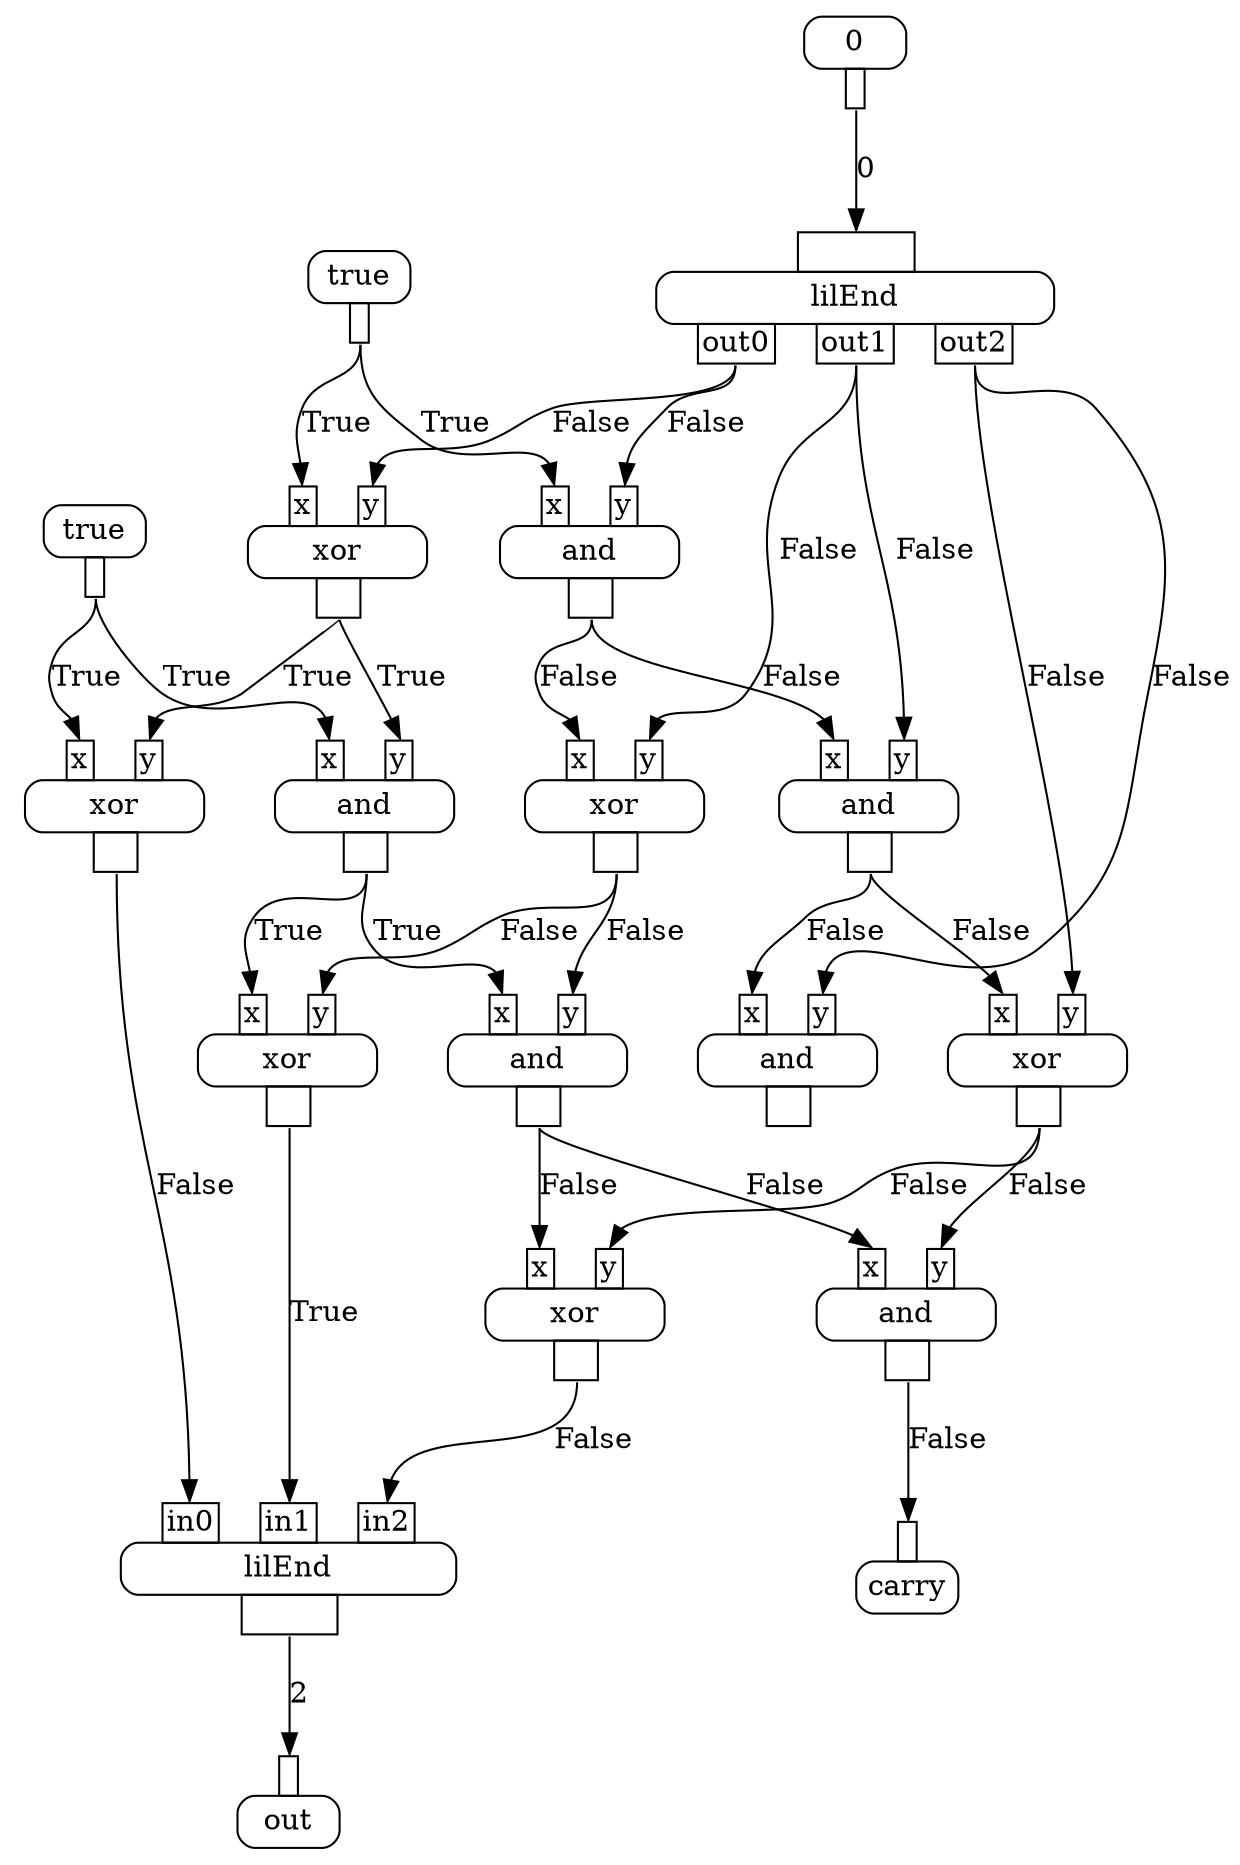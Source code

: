 digraph {
    n0 [shape=plaintext
       ,label=<<TABLE BORDER="0" CELLBORDER="0" CELLSPACING="0" CELLPADDING="0"><TR><TD><TABLE BORDER="0" CELLBORDER="0" CELLSPACING="0" CELLPADDING="0"><TR><TD WIDTH="20"></TD> <TD PORT="in0" BORDER="1" CELLPADDING="1"> </TD> <TD WIDTH="20"></TD></TR></TABLE></TD></TR>
                                                                                <TR><TD BORDER="1" CELLPADDING="4" STYLE="ROUNDED">carry</TD></TR>
                                                                                <TR><TD><TABLE BORDER="0" CELLBORDER="0" CELLSPACING="0" CELLPADDING="0"><TR><TD WIDTH="20"></TD> <TD WIDTH="20"></TD></TR></TABLE></TD></TR></TABLE>>];
    n1 [shape=plaintext
       ,label=<<TABLE BORDER="0" CELLBORDER="0" CELLSPACING="0" CELLPADDING="0"><TR><TD><TABLE BORDER="0" CELLBORDER="0" CELLSPACING="0" CELLPADDING="0"><TR><TD WIDTH="20"></TD> <TD PORT="in0" BORDER="1" CELLPADDING="1"> </TD> <TD WIDTH="20"></TD></TR></TABLE></TD></TR>
                                                                                <TR><TD BORDER="1" CELLPADDING="4" STYLE="ROUNDED">out</TD></TR>
                                                                                <TR><TD><TABLE BORDER="0" CELLBORDER="0" CELLSPACING="0" CELLPADDING="0"><TR><TD WIDTH="20"></TD> <TD WIDTH="20"></TD></TR></TABLE></TD></TR></TABLE>>];
    n2 [shape=plaintext
       ,label=<<TABLE BORDER="0" CELLBORDER="0" CELLSPACING="0" CELLPADDING="0"><TR><TD><TABLE BORDER="0" CELLBORDER="0" CELLSPACING="0" CELLPADDING="0"><TR><TD WIDTH="20"></TD> <TD PORT="in0" BORDER="1" CELLPADDING="1">in0</TD> <TD WIDTH="20"></TD> <TD PORT="in1" BORDER="1" CELLPADDING="1">in1</TD> <TD WIDTH="20"></TD> <TD PORT="in2" BORDER="1" CELLPADDING="1">in2</TD> <TD WIDTH="20"></TD></TR></TABLE></TD></TR>
                                                                                <TR><TD BORDER="1" CELLPADDING="4" STYLE="ROUNDED">lilEnd</TD></TR>
                                                                                <TR><TD><TABLE BORDER="0" CELLBORDER="0" CELLSPACING="0" CELLPADDING="0"><TR><TD WIDTH="20"></TD> <TD PORT="out0" BORDER="1" CELLPADDING="1"> </TD> <TD WIDTH="20"></TD></TR></TABLE></TD></TR></TABLE>>];
    n3 [shape=plaintext
       ,label=<<TABLE BORDER="0" CELLBORDER="0" CELLSPACING="0" CELLPADDING="0"><TR><TD><TABLE BORDER="0" CELLBORDER="0" CELLSPACING="0" CELLPADDING="0"><TR><TD WIDTH="20"></TD> <TD PORT="in0" BORDER="1" CELLPADDING="1">x</TD> <TD WIDTH="20"></TD> <TD PORT="in1" BORDER="1" CELLPADDING="1">y</TD> <TD WIDTH="20"></TD></TR></TABLE></TD></TR>
                                                                                <TR><TD BORDER="1" CELLPADDING="4" STYLE="ROUNDED">and</TD></TR>
                                                                                <TR><TD><TABLE BORDER="0" CELLBORDER="0" CELLSPACING="0" CELLPADDING="0"><TR><TD WIDTH="20"></TD> <TD PORT="out0" BORDER="1" CELLPADDING="1"> </TD> <TD WIDTH="20"></TD></TR></TABLE></TD></TR></TABLE>>];
    n4 [shape=plaintext
       ,label=<<TABLE BORDER="0" CELLBORDER="0" CELLSPACING="0" CELLPADDING="0"><TR><TD><TABLE BORDER="0" CELLBORDER="0" CELLSPACING="0" CELLPADDING="0"><TR><TD WIDTH="20"></TD> <TD PORT="in0" BORDER="1" CELLPADDING="1">x</TD> <TD WIDTH="20"></TD> <TD PORT="in1" BORDER="1" CELLPADDING="1">y</TD> <TD WIDTH="20"></TD></TR></TABLE></TD></TR>
                                                                                <TR><TD BORDER="1" CELLPADDING="4" STYLE="ROUNDED">xor</TD></TR>
                                                                                <TR><TD><TABLE BORDER="0" CELLBORDER="0" CELLSPACING="0" CELLPADDING="0"><TR><TD WIDTH="20"></TD> <TD PORT="out0" BORDER="1" CELLPADDING="1"> </TD> <TD WIDTH="20"></TD></TR></TABLE></TD></TR></TABLE>>];
    n5 [shape=plaintext
       ,label=<<TABLE BORDER="0" CELLBORDER="0" CELLSPACING="0" CELLPADDING="0"><TR><TD><TABLE BORDER="0" CELLBORDER="0" CELLSPACING="0" CELLPADDING="0"><TR><TD WIDTH="20"></TD> <TD PORT="in0" BORDER="1" CELLPADDING="1">x</TD> <TD WIDTH="20"></TD> <TD PORT="in1" BORDER="1" CELLPADDING="1">y</TD> <TD WIDTH="20"></TD></TR></TABLE></TD></TR>
                                                                                <TR><TD BORDER="1" CELLPADDING="4" STYLE="ROUNDED">and</TD></TR>
                                                                                <TR><TD><TABLE BORDER="0" CELLBORDER="0" CELLSPACING="0" CELLPADDING="0"><TR><TD WIDTH="20"></TD> <TD PORT="out0" BORDER="1" CELLPADDING="1"> </TD> <TD WIDTH="20"></TD></TR></TABLE></TD></TR></TABLE>>];
    n6 [shape=plaintext
       ,label=<<TABLE BORDER="0" CELLBORDER="0" CELLSPACING="0" CELLPADDING="0"><TR><TD><TABLE BORDER="0" CELLBORDER="0" CELLSPACING="0" CELLPADDING="0"><TR><TD WIDTH="20"></TD> <TD PORT="in0" BORDER="1" CELLPADDING="1">x</TD> <TD WIDTH="20"></TD> <TD PORT="in1" BORDER="1" CELLPADDING="1">y</TD> <TD WIDTH="20"></TD></TR></TABLE></TD></TR>
                                                                                <TR><TD BORDER="1" CELLPADDING="4" STYLE="ROUNDED">xor</TD></TR>
                                                                                <TR><TD><TABLE BORDER="0" CELLBORDER="0" CELLSPACING="0" CELLPADDING="0"><TR><TD WIDTH="20"></TD> <TD PORT="out0" BORDER="1" CELLPADDING="1"> </TD> <TD WIDTH="20"></TD></TR></TABLE></TD></TR></TABLE>>];
    n7 [shape=plaintext
       ,label=<<TABLE BORDER="0" CELLBORDER="0" CELLSPACING="0" CELLPADDING="0"><TR><TD><TABLE BORDER="0" CELLBORDER="0" CELLSPACING="0" CELLPADDING="0"><TR><TD WIDTH="20"></TD> <TD PORT="in0" BORDER="1" CELLPADDING="1">x</TD> <TD WIDTH="20"></TD> <TD PORT="in1" BORDER="1" CELLPADDING="1">y</TD> <TD WIDTH="20"></TD></TR></TABLE></TD></TR>
                                                                                <TR><TD BORDER="1" CELLPADDING="4" STYLE="ROUNDED">and</TD></TR>
                                                                                <TR><TD><TABLE BORDER="0" CELLBORDER="0" CELLSPACING="0" CELLPADDING="0"><TR><TD WIDTH="20"></TD> <TD PORT="out0" BORDER="1" CELLPADDING="1"> </TD> <TD WIDTH="20"></TD></TR></TABLE></TD></TR></TABLE>>];
    n8 [shape=plaintext
       ,label=<<TABLE BORDER="0" CELLBORDER="0" CELLSPACING="0" CELLPADDING="0"><TR><TD><TABLE BORDER="0" CELLBORDER="0" CELLSPACING="0" CELLPADDING="0"><TR><TD WIDTH="20"></TD> <TD PORT="in0" BORDER="1" CELLPADDING="1">x</TD> <TD WIDTH="20"></TD> <TD PORT="in1" BORDER="1" CELLPADDING="1">y</TD> <TD WIDTH="20"></TD></TR></TABLE></TD></TR>
                                                                                <TR><TD BORDER="1" CELLPADDING="4" STYLE="ROUNDED">xor</TD></TR>
                                                                                <TR><TD><TABLE BORDER="0" CELLBORDER="0" CELLSPACING="0" CELLPADDING="0"><TR><TD WIDTH="20"></TD> <TD PORT="out0" BORDER="1" CELLPADDING="1"> </TD> <TD WIDTH="20"></TD></TR></TABLE></TD></TR></TABLE>>];
    n9 [shape=plaintext
       ,label=<<TABLE BORDER="0" CELLBORDER="0" CELLSPACING="0" CELLPADDING="0"><TR><TD><TABLE BORDER="0" CELLBORDER="0" CELLSPACING="0" CELLPADDING="0"><TR><TD WIDTH="20"></TD> <TD WIDTH="20"></TD></TR></TABLE></TD></TR>
                                                                                <TR><TD BORDER="1" CELLPADDING="4" STYLE="ROUNDED">true</TD></TR>
                                                                                <TR><TD><TABLE BORDER="0" CELLBORDER="0" CELLSPACING="0" CELLPADDING="0"><TR><TD WIDTH="20"></TD> <TD PORT="out0" BORDER="1" CELLPADDING="1"> </TD> <TD WIDTH="20"></TD></TR></TABLE></TD></TR></TABLE>>];
    n10 [shape=plaintext
        ,label=<<TABLE BORDER="0" CELLBORDER="0" CELLSPACING="0" CELLPADDING="0"><TR><TD><TABLE BORDER="0" CELLBORDER="0" CELLSPACING="0" CELLPADDING="0"><TR><TD WIDTH="20"></TD> <TD PORT="in0" BORDER="1" CELLPADDING="1">x</TD> <TD WIDTH="20"></TD> <TD PORT="in1" BORDER="1" CELLPADDING="1">y</TD> <TD WIDTH="20"></TD></TR></TABLE></TD></TR>
                                                                                 <TR><TD BORDER="1" CELLPADDING="4" STYLE="ROUNDED">and</TD></TR>
                                                                                 <TR><TD><TABLE BORDER="0" CELLBORDER="0" CELLSPACING="0" CELLPADDING="0"><TR><TD WIDTH="20"></TD> <TD PORT="out0" BORDER="1" CELLPADDING="1"> </TD> <TD WIDTH="20"></TD></TR></TABLE></TD></TR></TABLE>>];
    n11 [shape=plaintext
        ,label=<<TABLE BORDER="0" CELLBORDER="0" CELLSPACING="0" CELLPADDING="0"><TR><TD><TABLE BORDER="0" CELLBORDER="0" CELLSPACING="0" CELLPADDING="0"><TR><TD WIDTH="20"></TD> <TD PORT="in0" BORDER="1" CELLPADDING="1">x</TD> <TD WIDTH="20"></TD> <TD PORT="in1" BORDER="1" CELLPADDING="1">y</TD> <TD WIDTH="20"></TD></TR></TABLE></TD></TR>
                                                                                 <TR><TD BORDER="1" CELLPADDING="4" STYLE="ROUNDED">xor</TD></TR>
                                                                                 <TR><TD><TABLE BORDER="0" CELLBORDER="0" CELLSPACING="0" CELLPADDING="0"><TR><TD WIDTH="20"></TD> <TD PORT="out0" BORDER="1" CELLPADDING="1"> </TD> <TD WIDTH="20"></TD></TR></TABLE></TD></TR></TABLE>>];
    n12 [shape=plaintext
        ,label=<<TABLE BORDER="0" CELLBORDER="0" CELLSPACING="0" CELLPADDING="0"><TR><TD><TABLE BORDER="0" CELLBORDER="0" CELLSPACING="0" CELLPADDING="0"><TR><TD WIDTH="20"></TD> <TD PORT="in0" BORDER="1" CELLPADDING="1">x</TD> <TD WIDTH="20"></TD> <TD PORT="in1" BORDER="1" CELLPADDING="1">y</TD> <TD WIDTH="20"></TD></TR></TABLE></TD></TR>
                                                                                 <TR><TD BORDER="1" CELLPADDING="4" STYLE="ROUNDED">and</TD></TR>
                                                                                 <TR><TD><TABLE BORDER="0" CELLBORDER="0" CELLSPACING="0" CELLPADDING="0"><TR><TD WIDTH="20"></TD> <TD PORT="out0" BORDER="1" CELLPADDING="1"> </TD> <TD WIDTH="20"></TD></TR></TABLE></TD></TR></TABLE>>];
    n13 [shape=plaintext
        ,label=<<TABLE BORDER="0" CELLBORDER="0" CELLSPACING="0" CELLPADDING="0"><TR><TD><TABLE BORDER="0" CELLBORDER="0" CELLSPACING="0" CELLPADDING="0"><TR><TD WIDTH="20"></TD> <TD PORT="in0" BORDER="1" CELLPADDING="1">x</TD> <TD WIDTH="20"></TD> <TD PORT="in1" BORDER="1" CELLPADDING="1">y</TD> <TD WIDTH="20"></TD></TR></TABLE></TD></TR>
                                                                                 <TR><TD BORDER="1" CELLPADDING="4" STYLE="ROUNDED">xor</TD></TR>
                                                                                 <TR><TD><TABLE BORDER="0" CELLBORDER="0" CELLSPACING="0" CELLPADDING="0"><TR><TD WIDTH="20"></TD> <TD PORT="out0" BORDER="1" CELLPADDING="1"> </TD> <TD WIDTH="20"></TD></TR></TABLE></TD></TR></TABLE>>];
    n14 [shape=plaintext
        ,label=<<TABLE BORDER="0" CELLBORDER="0" CELLSPACING="0" CELLPADDING="0"><TR><TD><TABLE BORDER="0" CELLBORDER="0" CELLSPACING="0" CELLPADDING="0"><TR><TD WIDTH="20"></TD> <TD PORT="in0" BORDER="1" CELLPADDING="1">x</TD> <TD WIDTH="20"></TD> <TD PORT="in1" BORDER="1" CELLPADDING="1">y</TD> <TD WIDTH="20"></TD></TR></TABLE></TD></TR>
                                                                                 <TR><TD BORDER="1" CELLPADDING="4" STYLE="ROUNDED">and</TD></TR>
                                                                                 <TR><TD><TABLE BORDER="0" CELLBORDER="0" CELLSPACING="0" CELLPADDING="0"><TR><TD WIDTH="20"></TD> <TD PORT="out0" BORDER="1" CELLPADDING="1"> </TD> <TD WIDTH="20"></TD></TR></TABLE></TD></TR></TABLE>>];
    n15 [shape=plaintext
        ,label=<<TABLE BORDER="0" CELLBORDER="0" CELLSPACING="0" CELLPADDING="0"><TR><TD><TABLE BORDER="0" CELLBORDER="0" CELLSPACING="0" CELLPADDING="0"><TR><TD WIDTH="20"></TD> <TD PORT="in0" BORDER="1" CELLPADDING="1">x</TD> <TD WIDTH="20"></TD> <TD PORT="in1" BORDER="1" CELLPADDING="1">y</TD> <TD WIDTH="20"></TD></TR></TABLE></TD></TR>
                                                                                 <TR><TD BORDER="1" CELLPADDING="4" STYLE="ROUNDED">xor</TD></TR>
                                                                                 <TR><TD><TABLE BORDER="0" CELLBORDER="0" CELLSPACING="0" CELLPADDING="0"><TR><TD WIDTH="20"></TD> <TD PORT="out0" BORDER="1" CELLPADDING="1"> </TD> <TD WIDTH="20"></TD></TR></TABLE></TD></TR></TABLE>>];
    n16 [shape=plaintext
        ,label=<<TABLE BORDER="0" CELLBORDER="0" CELLSPACING="0" CELLPADDING="0"><TR><TD><TABLE BORDER="0" CELLBORDER="0" CELLSPACING="0" CELLPADDING="0"><TR><TD WIDTH="20"></TD> <TD PORT="in0" BORDER="1" CELLPADDING="1"> </TD> <TD WIDTH="20"></TD></TR></TABLE></TD></TR>
                                                                                 <TR><TD BORDER="1" CELLPADDING="4" STYLE="ROUNDED">lilEnd</TD></TR>
                                                                                 <TR><TD><TABLE BORDER="0" CELLBORDER="0" CELLSPACING="0" CELLPADDING="0"><TR><TD WIDTH="20"></TD> <TD PORT="out0" BORDER="1" CELLPADDING="1">out0</TD> <TD WIDTH="20"></TD> <TD PORT="out1" BORDER="1" CELLPADDING="1">out1</TD> <TD WIDTH="20"></TD> <TD PORT="out2" BORDER="1" CELLPADDING="1">out2</TD> <TD WIDTH="20"></TD></TR></TABLE></TD></TR></TABLE>>];
    n17 [shape=plaintext
        ,label=<<TABLE BORDER="0" CELLBORDER="0" CELLSPACING="0" CELLPADDING="0"><TR><TD><TABLE BORDER="0" CELLBORDER="0" CELLSPACING="0" CELLPADDING="0"><TR><TD WIDTH="20"></TD> <TD WIDTH="20"></TD></TR></TABLE></TD></TR>
                                                                                 <TR><TD BORDER="1" CELLPADDING="4" STYLE="ROUNDED">0</TD></TR>
                                                                                 <TR><TD><TABLE BORDER="0" CELLBORDER="0" CELLSPACING="0" CELLPADDING="0"><TR><TD WIDTH="20"></TD> <TD PORT="out0" BORDER="1" CELLPADDING="1"> </TD> <TD WIDTH="20"></TD></TR></TABLE></TD></TR></TABLE>>];
    n18 [shape=plaintext
        ,label=<<TABLE BORDER="0" CELLBORDER="0" CELLSPACING="0" CELLPADDING="0"><TR><TD><TABLE BORDER="0" CELLBORDER="0" CELLSPACING="0" CELLPADDING="0"><TR><TD WIDTH="20"></TD> <TD WIDTH="20"></TD></TR></TABLE></TD></TR>
                                                                                 <TR><TD BORDER="1" CELLPADDING="4" STYLE="ROUNDED">true</TD></TR>
                                                                                 <TR><TD><TABLE BORDER="0" CELLBORDER="0" CELLSPACING="0" CELLPADDING="0"><TR><TD WIDTH="20"></TD> <TD PORT="out0" BORDER="1" CELLPADDING="1"> </TD> <TD WIDTH="20"></TD></TR></TABLE></TD></TR></TABLE>>];
    n3 -> n0 [headport=in0
             ,tailport=out0
             ,label=False];
    n2 -> n1 [headport=in0
             ,tailport=out0
             ,label=2];
    n8 -> n2 [headport=in0
             ,tailport=out0
             ,label=False];
    n6 -> n2 [headport=in1
             ,tailport=out0
             ,label=True];
    n4 -> n2 [headport=in2
             ,tailport=out0
             ,label=False];
    n5 -> n4 [headport=in0
             ,tailport=out0
             ,label=False];
    n5 -> n3 [headport=in0
             ,tailport=out0
             ,label=False];
    n11 -> n4 [headport=in1
              ,tailport=out0
              ,label=False];
    n11 -> n3 [headport=in1
              ,tailport=out0
              ,label=False];
    n7 -> n6 [headport=in0
             ,tailport=out0
             ,label=True];
    n7 -> n5 [headport=in0
             ,tailport=out0
             ,label=True];
    n13 -> n6 [headport=in1
              ,tailport=out0
              ,label=False];
    n13 -> n5 [headport=in1
              ,tailport=out0
              ,label=False];
    n9 -> n8 [headport=in0
             ,tailport=out0
             ,label=True];
    n9 -> n7 [headport=in0
             ,tailport=out0
             ,label=True];
    n15 -> n8 [headport=in1
              ,tailport=out0
              ,label=True];
    n15 -> n7 [headport=in1
              ,tailport=out0
              ,label=True];
    n12 -> n11 [headport=in0
               ,tailport=out0
               ,label=False];
    n12 -> n10 [headport=in0
               ,tailport=out0
               ,label=False];
    n16 -> n11 [headport=in1
               ,tailport=out2
               ,label=False];
    n16 -> n10 [headport=in1
               ,tailport=out2
               ,label=False];
    n14 -> n13 [headport=in0
               ,tailport=out0
               ,label=False];
    n14 -> n12 [headport=in0
               ,tailport=out0
               ,label=False];
    n16 -> n13 [headport=in1
               ,tailport=out1
               ,label=False];
    n16 -> n12 [headport=in1
               ,tailport=out1
               ,label=False];
    n18 -> n15 [headport=in0
               ,tailport=out0
               ,label=True];
    n18 -> n14 [headport=in0
               ,tailport=out0
               ,label=True];
    n16 -> n15 [headport=in1
               ,tailport=out0
               ,label=False];
    n16 -> n14 [headport=in1
               ,tailport=out0
               ,label=False];
    n17 -> n16 [headport=in0
               ,tailport=out0
               ,label=0];
}